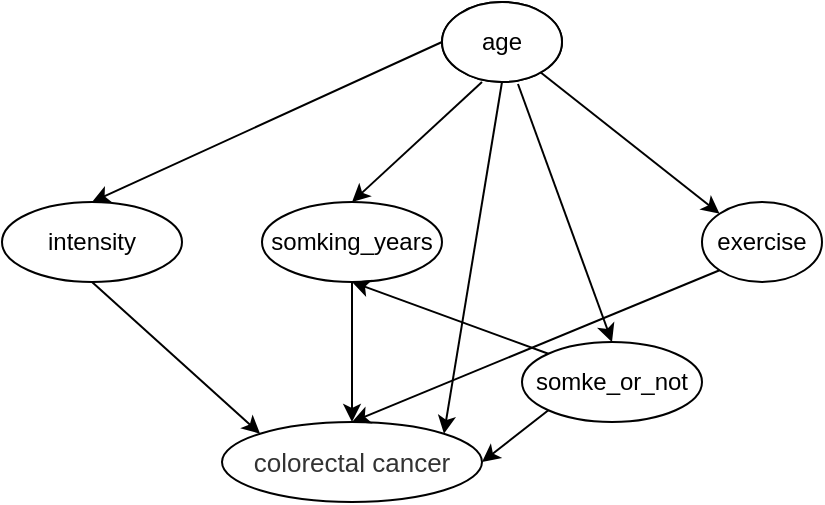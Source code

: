 <mxfile version="18.0.6" type="github"><diagram id="6MlyWbKR7gOrrUqpJJnV" name="Page-1"><mxGraphModel dx="1366" dy="769" grid="1" gridSize="10" guides="1" tooltips="1" connect="1" arrows="1" fold="1" page="1" pageScale="1" pageWidth="850" pageHeight="1100" math="0" shadow="0"><root><mxCell id="0"/><mxCell id="1" parent="0"/><mxCell id="8GXR_vrWduJltVLB4SJg-2" value="age" style="ellipse;whiteSpace=wrap;html=1;" vertex="1" parent="1"><mxGeometry x="510" y="120" width="60" height="40" as="geometry"/></mxCell><mxCell id="8GXR_vrWduJltVLB4SJg-4" value="exercise" style="ellipse;whiteSpace=wrap;html=1;" vertex="1" parent="1"><mxGeometry x="640" y="220" width="60" height="40" as="geometry"/></mxCell><mxCell id="8GXR_vrWduJltVLB4SJg-5" value="age" style="ellipse;whiteSpace=wrap;html=1;" vertex="1" parent="1"><mxGeometry x="510" y="120" width="60" height="40" as="geometry"/></mxCell><mxCell id="8GXR_vrWduJltVLB4SJg-6" value="somke_or_not" style="ellipse;whiteSpace=wrap;html=1;" vertex="1" parent="1"><mxGeometry x="550" y="290" width="90" height="40" as="geometry"/></mxCell><mxCell id="8GXR_vrWduJltVLB4SJg-7" value="somking_years" style="ellipse;whiteSpace=wrap;html=1;" vertex="1" parent="1"><mxGeometry x="420" y="220" width="90" height="40" as="geometry"/></mxCell><mxCell id="8GXR_vrWduJltVLB4SJg-8" value="intensity" style="ellipse;whiteSpace=wrap;html=1;" vertex="1" parent="1"><mxGeometry x="290" y="220" width="90" height="40" as="geometry"/></mxCell><mxCell id="8GXR_vrWduJltVLB4SJg-10" value="" style="endArrow=classic;html=1;rounded=0;exitX=0;exitY=0.5;exitDx=0;exitDy=0;entryX=0.5;entryY=0;entryDx=0;entryDy=0;" edge="1" parent="1" source="8GXR_vrWduJltVLB4SJg-5" target="8GXR_vrWduJltVLB4SJg-8"><mxGeometry width="50" height="50" relative="1" as="geometry"><mxPoint x="390" y="220" as="sourcePoint"/><mxPoint x="440" y="170" as="targetPoint"/></mxGeometry></mxCell><mxCell id="8GXR_vrWduJltVLB4SJg-12" value="" style="endArrow=classic;html=1;rounded=0;entryX=0.5;entryY=0;entryDx=0;entryDy=0;" edge="1" parent="1" target="8GXR_vrWduJltVLB4SJg-7"><mxGeometry width="50" height="50" relative="1" as="geometry"><mxPoint x="530" y="160" as="sourcePoint"/><mxPoint x="540" y="190" as="targetPoint"/></mxGeometry></mxCell><mxCell id="8GXR_vrWduJltVLB4SJg-13" value="" style="endArrow=classic;html=1;rounded=0;entryX=0;entryY=0;entryDx=0;entryDy=0;" edge="1" parent="1" source="8GXR_vrWduJltVLB4SJg-5" target="8GXR_vrWduJltVLB4SJg-4"><mxGeometry width="50" height="50" relative="1" as="geometry"><mxPoint x="590" y="220" as="sourcePoint"/><mxPoint x="640" y="170" as="targetPoint"/><Array as="points"/></mxGeometry></mxCell><mxCell id="8GXR_vrWduJltVLB4SJg-14" value="" style="endArrow=classic;html=1;rounded=0;entryX=0.5;entryY=1;entryDx=0;entryDy=0;exitX=0;exitY=0;exitDx=0;exitDy=0;" edge="1" parent="1" source="8GXR_vrWduJltVLB4SJg-6" target="8GXR_vrWduJltVLB4SJg-7"><mxGeometry width="50" height="50" relative="1" as="geometry"><mxPoint x="530" y="310" as="sourcePoint"/><mxPoint x="530" y="250" as="targetPoint"/></mxGeometry></mxCell><mxCell id="8GXR_vrWduJltVLB4SJg-15" value="" style="endArrow=classic;html=1;rounded=0;exitX=0.633;exitY=1.025;exitDx=0;exitDy=0;exitPerimeter=0;entryX=0.5;entryY=0;entryDx=0;entryDy=0;" edge="1" parent="1" source="8GXR_vrWduJltVLB4SJg-5" target="8GXR_vrWduJltVLB4SJg-6"><mxGeometry width="50" height="50" relative="1" as="geometry"><mxPoint x="550" y="275" as="sourcePoint"/><mxPoint x="600" y="225" as="targetPoint"/></mxGeometry></mxCell><mxCell id="8GXR_vrWduJltVLB4SJg-16" value="&lt;span style=&quot;color: rgb(51, 51, 51); font-family: Arial, sans-serif; font-size: 13px; text-align: start; background-color: rgb(255, 255, 255);&quot;&gt;colorectal cancer&lt;/span&gt;" style="ellipse;whiteSpace=wrap;html=1;" vertex="1" parent="1"><mxGeometry x="400" y="330" width="130" height="40" as="geometry"/></mxCell><mxCell id="8GXR_vrWduJltVLB4SJg-17" value="" style="endArrow=classic;html=1;rounded=0;exitX=0.5;exitY=1;exitDx=0;exitDy=0;entryX=0;entryY=0;entryDx=0;entryDy=0;" edge="1" parent="1" source="8GXR_vrWduJltVLB4SJg-8" target="8GXR_vrWduJltVLB4SJg-16"><mxGeometry width="50" height="50" relative="1" as="geometry"><mxPoint x="390" y="370" as="sourcePoint"/><mxPoint x="440" y="320" as="targetPoint"/></mxGeometry></mxCell><mxCell id="8GXR_vrWduJltVLB4SJg-18" value="" style="endArrow=classic;html=1;rounded=0;entryX=0.5;entryY=0;entryDx=0;entryDy=0;exitX=0.5;exitY=1;exitDx=0;exitDy=0;" edge="1" parent="1" source="8GXR_vrWduJltVLB4SJg-7" target="8GXR_vrWduJltVLB4SJg-16"><mxGeometry width="50" height="50" relative="1" as="geometry"><mxPoint x="450" y="270" as="sourcePoint"/><mxPoint x="440" y="320" as="targetPoint"/></mxGeometry></mxCell><mxCell id="8GXR_vrWduJltVLB4SJg-21" value="" style="endArrow=classic;html=1;rounded=0;exitX=0;exitY=1;exitDx=0;exitDy=0;entryX=1;entryY=0.5;entryDx=0;entryDy=0;" edge="1" parent="1" source="8GXR_vrWduJltVLB4SJg-6" target="8GXR_vrWduJltVLB4SJg-16"><mxGeometry width="50" height="50" relative="1" as="geometry"><mxPoint x="390" y="370" as="sourcePoint"/><mxPoint x="440" y="320" as="targetPoint"/></mxGeometry></mxCell><mxCell id="8GXR_vrWduJltVLB4SJg-23" value="" style="endArrow=classic;html=1;rounded=0;exitX=0.5;exitY=1;exitDx=0;exitDy=0;entryX=1;entryY=0;entryDx=0;entryDy=0;" edge="1" parent="1" source="8GXR_vrWduJltVLB4SJg-5" target="8GXR_vrWduJltVLB4SJg-16"><mxGeometry width="50" height="50" relative="1" as="geometry"><mxPoint x="390" y="370" as="sourcePoint"/><mxPoint x="440" y="320" as="targetPoint"/></mxGeometry></mxCell><mxCell id="8GXR_vrWduJltVLB4SJg-24" value="" style="endArrow=classic;html=1;rounded=0;exitX=0;exitY=1;exitDx=0;exitDy=0;entryX=0.5;entryY=0;entryDx=0;entryDy=0;" edge="1" parent="1" source="8GXR_vrWduJltVLB4SJg-4" target="8GXR_vrWduJltVLB4SJg-16"><mxGeometry width="50" height="50" relative="1" as="geometry"><mxPoint x="390" y="370" as="sourcePoint"/><mxPoint x="440" y="320" as="targetPoint"/></mxGeometry></mxCell></root></mxGraphModel></diagram></mxfile>